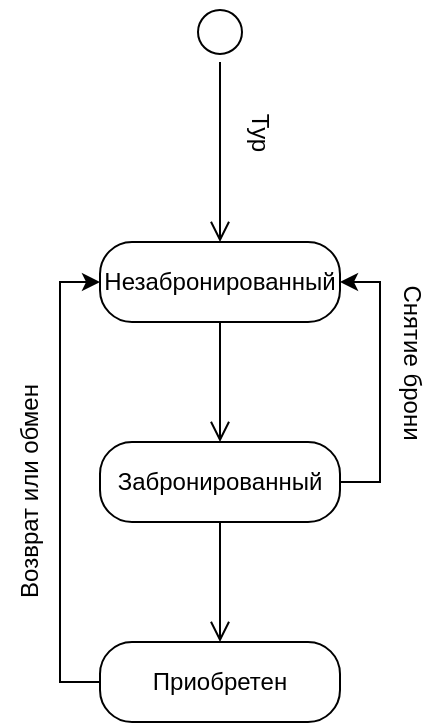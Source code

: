 <mxfile version="20.7.4" type="device"><diagram id="k1mlJM6jov7McLeJGqBx" name="Страница 1"><mxGraphModel dx="756" dy="381" grid="1" gridSize="10" guides="1" tooltips="1" connect="1" arrows="1" fold="1" page="1" pageScale="1" pageWidth="827" pageHeight="1169" math="0" shadow="0"><root><mxCell id="0"/><mxCell id="1" parent="0"/><mxCell id="tQ6kNdsPaUGiRJlUJ6CR-2" value="" style="ellipse;html=1;shape=startState;fillColor=none;" vertex="1" parent="1"><mxGeometry x="399" y="40" width="30" height="30" as="geometry"/></mxCell><mxCell id="tQ6kNdsPaUGiRJlUJ6CR-3" value="" style="edgeStyle=orthogonalEdgeStyle;html=1;verticalAlign=bottom;endArrow=open;endSize=8;rounded=0;fillColor=none;" edge="1" source="tQ6kNdsPaUGiRJlUJ6CR-2" parent="1"><mxGeometry relative="1" as="geometry"><mxPoint x="414" y="160" as="targetPoint"/></mxGeometry></mxCell><mxCell id="tQ6kNdsPaUGiRJlUJ6CR-14" value="Незабронированный" style="rounded=1;whiteSpace=wrap;html=1;arcSize=40;fillColor=none;" vertex="1" parent="1"><mxGeometry x="354" y="160" width="120" height="40" as="geometry"/></mxCell><mxCell id="tQ6kNdsPaUGiRJlUJ6CR-15" value="" style="edgeStyle=orthogonalEdgeStyle;html=1;verticalAlign=bottom;endArrow=open;endSize=8;rounded=0;fillColor=none;" edge="1" source="tQ6kNdsPaUGiRJlUJ6CR-14" parent="1"><mxGeometry relative="1" as="geometry"><mxPoint x="414" y="260" as="targetPoint"/></mxGeometry></mxCell><mxCell id="tQ6kNdsPaUGiRJlUJ6CR-21" style="edgeStyle=orthogonalEdgeStyle;rounded=0;orthogonalLoop=1;jettySize=auto;html=1;exitX=1;exitY=0.5;exitDx=0;exitDy=0;entryX=1;entryY=0.5;entryDx=0;entryDy=0;" edge="1" parent="1" source="tQ6kNdsPaUGiRJlUJ6CR-16" target="tQ6kNdsPaUGiRJlUJ6CR-14"><mxGeometry relative="1" as="geometry"/></mxCell><mxCell id="tQ6kNdsPaUGiRJlUJ6CR-16" value="Забронированный" style="rounded=1;whiteSpace=wrap;html=1;arcSize=40;fillColor=none;" vertex="1" parent="1"><mxGeometry x="354" y="260" width="120" height="40" as="geometry"/></mxCell><mxCell id="tQ6kNdsPaUGiRJlUJ6CR-17" value="" style="edgeStyle=orthogonalEdgeStyle;html=1;verticalAlign=bottom;endArrow=open;endSize=8;rounded=0;fillColor=none;" edge="1" source="tQ6kNdsPaUGiRJlUJ6CR-16" parent="1"><mxGeometry relative="1" as="geometry"><mxPoint x="414" y="360" as="targetPoint"/></mxGeometry></mxCell><mxCell id="tQ6kNdsPaUGiRJlUJ6CR-18" value="Тур" style="text;html=1;align=center;verticalAlign=middle;resizable=0;points=[];autosize=1;strokeColor=none;fillColor=none;rotation=90;" vertex="1" parent="1"><mxGeometry x="414" y="90" width="40" height="30" as="geometry"/></mxCell><mxCell id="tQ6kNdsPaUGiRJlUJ6CR-23" style="edgeStyle=orthogonalEdgeStyle;rounded=0;orthogonalLoop=1;jettySize=auto;html=1;exitX=0;exitY=0.5;exitDx=0;exitDy=0;entryX=0;entryY=0.5;entryDx=0;entryDy=0;" edge="1" parent="1" source="tQ6kNdsPaUGiRJlUJ6CR-19" target="tQ6kNdsPaUGiRJlUJ6CR-14"><mxGeometry relative="1" as="geometry"/></mxCell><mxCell id="tQ6kNdsPaUGiRJlUJ6CR-19" value="Приобретен" style="rounded=1;whiteSpace=wrap;html=1;arcSize=40;fillColor=none;" vertex="1" parent="1"><mxGeometry x="354" y="360" width="120" height="40" as="geometry"/></mxCell><mxCell id="tQ6kNdsPaUGiRJlUJ6CR-22" value="Снятие брони" style="text;html=1;align=center;verticalAlign=middle;resizable=0;points=[];autosize=1;strokeColor=none;fillColor=none;rotation=90;" vertex="1" parent="1"><mxGeometry x="460" y="205" width="100" height="30" as="geometry"/></mxCell><mxCell id="tQ6kNdsPaUGiRJlUJ6CR-24" value="Возврат или обмен" style="text;html=1;align=center;verticalAlign=middle;resizable=0;points=[];autosize=1;strokeColor=none;fillColor=none;rotation=-90;" vertex="1" parent="1"><mxGeometry x="254" y="270" width="130" height="30" as="geometry"/></mxCell></root></mxGraphModel></diagram></mxfile>